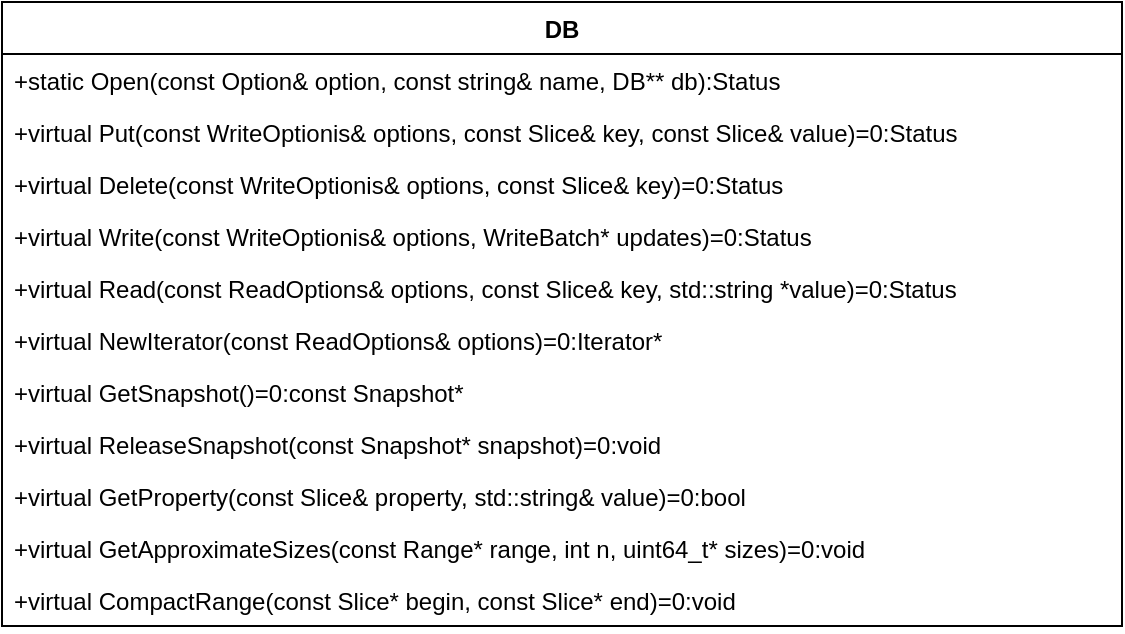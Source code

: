 <mxfile version="21.7.2" type="github">
  <diagram name="leveldb.db" id="Cs8dxaaui9C384qbi_I9">
    <mxGraphModel dx="1002" dy="569" grid="1" gridSize="10" guides="1" tooltips="1" connect="1" arrows="1" fold="1" page="1" pageScale="1" pageWidth="827" pageHeight="1169" math="0" shadow="0">
      <root>
        <mxCell id="0" />
        <mxCell id="1" parent="0" />
        <mxCell id="9mcqkagznCl06qRXI3zz-25" value="DB" style="swimlane;fontStyle=1;align=center;verticalAlign=top;childLayout=stackLayout;horizontal=1;startSize=26;horizontalStack=0;resizeParent=1;resizeParentMax=0;resizeLast=0;collapsible=1;marginBottom=0;whiteSpace=wrap;html=1;glass=0;fontFamily=Helvetica;" vertex="1" parent="1">
          <mxGeometry x="60" y="110" width="560" height="312" as="geometry" />
        </mxCell>
        <mxCell id="9mcqkagznCl06qRXI3zz-31" value="+static Open(const Option&amp;amp; option, const string&amp;amp; name, DB** db):Status" style="text;strokeColor=none;fillColor=none;align=left;verticalAlign=top;spacingLeft=4;spacingRight=4;overflow=hidden;rotatable=0;points=[[0,0.5],[1,0.5]];portConstraint=eastwest;whiteSpace=wrap;html=1;fontFamily=Helvetica;" vertex="1" parent="9mcqkagznCl06qRXI3zz-25">
          <mxGeometry y="26" width="560" height="26" as="geometry" />
        </mxCell>
        <mxCell id="9mcqkagznCl06qRXI3zz-32" value="+virtual Put(const WriteOptionis&amp;amp; options, const Slice&amp;amp; key, const Slice&amp;amp; value)=0:Status" style="text;strokeColor=none;fillColor=none;align=left;verticalAlign=top;spacingLeft=4;spacingRight=4;overflow=hidden;rotatable=0;points=[[0,0.5],[1,0.5]];portConstraint=eastwest;whiteSpace=wrap;html=1;fontFamily=Helvetica;" vertex="1" parent="9mcqkagznCl06qRXI3zz-25">
          <mxGeometry y="52" width="560" height="26" as="geometry" />
        </mxCell>
        <mxCell id="9mcqkagznCl06qRXI3zz-34" value="+virtual Delete(const WriteOptionis&amp;amp; options, const Slice&amp;amp; key)=0:Status" style="text;strokeColor=none;fillColor=none;align=left;verticalAlign=top;spacingLeft=4;spacingRight=4;overflow=hidden;rotatable=0;points=[[0,0.5],[1,0.5]];portConstraint=eastwest;whiteSpace=wrap;html=1;fontFamily=Helvetica;" vertex="1" parent="9mcqkagznCl06qRXI3zz-25">
          <mxGeometry y="78" width="560" height="26" as="geometry" />
        </mxCell>
        <mxCell id="9mcqkagznCl06qRXI3zz-35" value="+virtual Write(const WriteOptionis&amp;amp; options, WriteBatch* updates)=0:Status" style="text;strokeColor=none;fillColor=none;align=left;verticalAlign=top;spacingLeft=4;spacingRight=4;overflow=hidden;rotatable=0;points=[[0,0.5],[1,0.5]];portConstraint=eastwest;whiteSpace=wrap;html=1;fontFamily=Helvetica;" vertex="1" parent="9mcqkagznCl06qRXI3zz-25">
          <mxGeometry y="104" width="560" height="26" as="geometry" />
        </mxCell>
        <mxCell id="9mcqkagznCl06qRXI3zz-36" value="+virtual Read(const ReadOptions&amp;amp; options, const Slice&amp;amp; key, std::string *value)=0:Status&lt;br&gt;" style="text;strokeColor=none;fillColor=none;align=left;verticalAlign=top;spacingLeft=4;spacingRight=4;overflow=hidden;rotatable=0;points=[[0,0.5],[1,0.5]];portConstraint=eastwest;whiteSpace=wrap;html=1;fontFamily=Helvetica;" vertex="1" parent="9mcqkagznCl06qRXI3zz-25">
          <mxGeometry y="130" width="560" height="26" as="geometry" />
        </mxCell>
        <mxCell id="9mcqkagznCl06qRXI3zz-37" value="+virtual NewIterator(const ReadOptions&amp;amp; options)=0:Iterator*" style="text;strokeColor=none;fillColor=none;align=left;verticalAlign=top;spacingLeft=4;spacingRight=4;overflow=hidden;rotatable=0;points=[[0,0.5],[1,0.5]];portConstraint=eastwest;whiteSpace=wrap;html=1;fontFamily=Helvetica;" vertex="1" parent="9mcqkagznCl06qRXI3zz-25">
          <mxGeometry y="156" width="560" height="26" as="geometry" />
        </mxCell>
        <mxCell id="9mcqkagznCl06qRXI3zz-38" value="+virtual GetSnapshot()=0:const Snapshot*" style="text;strokeColor=none;fillColor=none;align=left;verticalAlign=top;spacingLeft=4;spacingRight=4;overflow=hidden;rotatable=0;points=[[0,0.5],[1,0.5]];portConstraint=eastwest;whiteSpace=wrap;html=1;fontFamily=Helvetica;" vertex="1" parent="9mcqkagznCl06qRXI3zz-25">
          <mxGeometry y="182" width="560" height="26" as="geometry" />
        </mxCell>
        <mxCell id="9mcqkagznCl06qRXI3zz-39" value="+virtual ReleaseSnapshot(const Snapshot* snapshot)=0:void" style="text;strokeColor=none;fillColor=none;align=left;verticalAlign=top;spacingLeft=4;spacingRight=4;overflow=hidden;rotatable=0;points=[[0,0.5],[1,0.5]];portConstraint=eastwest;whiteSpace=wrap;html=1;fontFamily=Helvetica;" vertex="1" parent="9mcqkagznCl06qRXI3zz-25">
          <mxGeometry y="208" width="560" height="26" as="geometry" />
        </mxCell>
        <mxCell id="9mcqkagznCl06qRXI3zz-40" value="+virtual GetProperty(const Slice&amp;amp; property, std::string&amp;amp; value)=0:bool" style="text;strokeColor=none;fillColor=none;align=left;verticalAlign=top;spacingLeft=4;spacingRight=4;overflow=hidden;rotatable=0;points=[[0,0.5],[1,0.5]];portConstraint=eastwest;whiteSpace=wrap;html=1;fontFamily=Helvetica;" vertex="1" parent="9mcqkagznCl06qRXI3zz-25">
          <mxGeometry y="234" width="560" height="26" as="geometry" />
        </mxCell>
        <mxCell id="9mcqkagznCl06qRXI3zz-41" value="+virtual GetApproximateSizes(const Range* range, int n, uint64_t* sizes)=0:void" style="text;strokeColor=none;fillColor=none;align=left;verticalAlign=top;spacingLeft=4;spacingRight=4;overflow=hidden;rotatable=0;points=[[0,0.5],[1,0.5]];portConstraint=eastwest;whiteSpace=wrap;html=1;fontFamily=Helvetica;" vertex="1" parent="9mcqkagznCl06qRXI3zz-25">
          <mxGeometry y="260" width="560" height="26" as="geometry" />
        </mxCell>
        <mxCell id="9mcqkagznCl06qRXI3zz-42" value="+virtual CompactRange(const Slice* begin, const Slice* end)=0:void" style="text;strokeColor=none;fillColor=none;align=left;verticalAlign=top;spacingLeft=4;spacingRight=4;overflow=hidden;rotatable=0;points=[[0,0.5],[1,0.5]];portConstraint=eastwest;whiteSpace=wrap;html=1;fontFamily=Helvetica;" vertex="1" parent="9mcqkagznCl06qRXI3zz-25">
          <mxGeometry y="286" width="560" height="26" as="geometry" />
        </mxCell>
      </root>
    </mxGraphModel>
  </diagram>
</mxfile>
